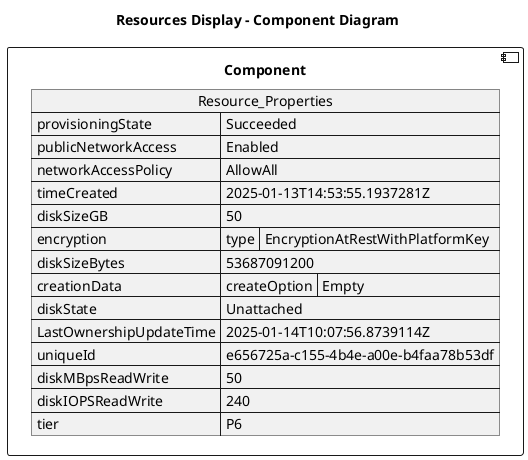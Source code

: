 @startuml

title Resources Display - Component Diagram

component Component {

json  Resource_Properties {
  "provisioningState": "Succeeded",
  "publicNetworkAccess": "Enabled",
  "networkAccessPolicy": "AllowAll",
  "timeCreated": "2025-01-13T14:53:55.1937281Z",
  "diskSizeGB": 50,
  "encryption": {
    "type": "EncryptionAtRestWithPlatformKey"
  },
  "diskSizeBytes": 53687091200,
  "creationData": {
    "createOption": "Empty"
  },
  "diskState": "Unattached",
  "LastOwnershipUpdateTime": "2025-01-14T10:07:56.8739114Z",
  "uniqueId": "e656725a-c155-4b4e-a00e-b4faa78b53df",
  "diskMBpsReadWrite": 50,
  "diskIOPSReadWrite": 240,
  "tier": "P6"
}
}
@enduml
